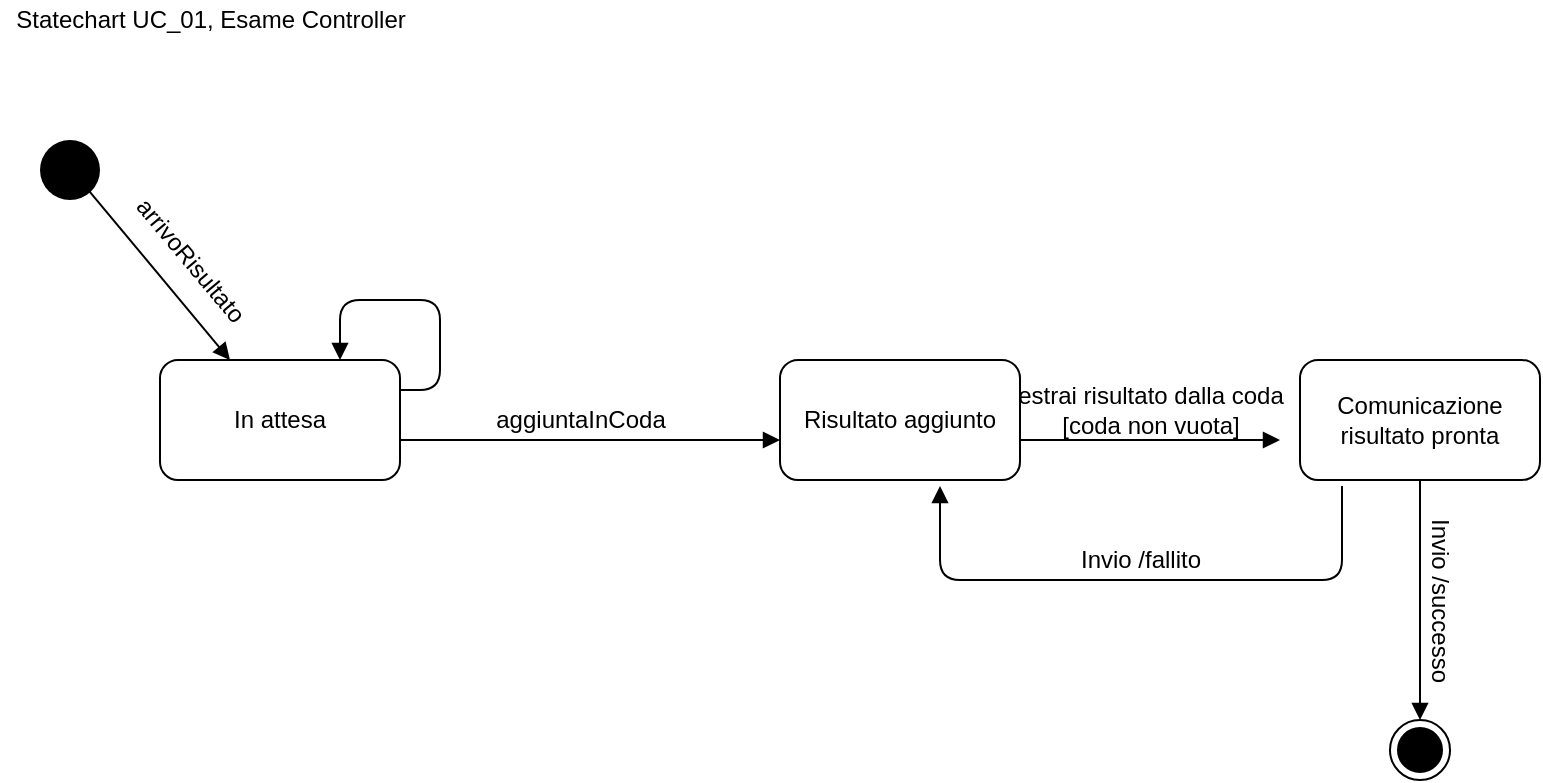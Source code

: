 <mxfile version="13.10.0" type="device"><diagram id="gZPHSzrvws8iFvNSdCjG" name="EsameController"><mxGraphModel dx="868" dy="450" grid="1" gridSize="10" guides="1" tooltips="1" connect="1" arrows="1" fold="1" page="1" pageScale="1" pageWidth="827" pageHeight="1169" math="0" shadow="0"><root><mxCell id="0"/><mxCell id="1" parent="0"/><mxCell id="1RyxTarLBpTnLWKxGgeo-5" value="Statechart UC_01, Esame Controller" style="text;html=1;align=center;verticalAlign=middle;resizable=0;points=[];autosize=1;" parent="1" vertex="1"><mxGeometry x="20" y="10" width="210" height="20" as="geometry"/></mxCell><mxCell id="pe4ycrhTlAlk2dTDBFS9-1" value="" style="ellipse;fillColor=#000000;strokeColor=none;" vertex="1" parent="1"><mxGeometry x="40" y="80" width="30" height="30" as="geometry"/></mxCell><mxCell id="pe4ycrhTlAlk2dTDBFS9-2" value="" style="html=1;verticalAlign=bottom;endArrow=block;exitX=0.667;exitY=0.667;exitDx=0;exitDy=0;exitPerimeter=0;" edge="1" parent="1" source="pe4ycrhTlAlk2dTDBFS9-1" target="pe4ycrhTlAlk2dTDBFS9-9"><mxGeometry x="0.25" y="30" width="80" relative="1" as="geometry"><mxPoint x="70" y="110" as="sourcePoint"/><mxPoint x="110" y="150" as="targetPoint"/><mxPoint as="offset"/></mxGeometry></mxCell><mxCell id="pe4ycrhTlAlk2dTDBFS9-4" value="" style="html=1;verticalAlign=bottom;endArrow=block;exitX=0.175;exitY=1.05;exitDx=0;exitDy=0;exitPerimeter=0;" edge="1" parent="1" source="pe4ycrhTlAlk2dTDBFS9-14"><mxGeometry x="0.25" y="30" width="80" relative="1" as="geometry"><mxPoint x="640" y="300" as="sourcePoint"/><mxPoint x="490" y="253" as="targetPoint"/><mxPoint as="offset"/><Array as="points"><mxPoint x="691" y="300"/><mxPoint x="490" y="300"/></Array></mxGeometry></mxCell><mxCell id="pe4ycrhTlAlk2dTDBFS9-5" value="" style="html=1;verticalAlign=bottom;endArrow=block;" edge="1" parent="1"><mxGeometry x="0.25" y="30" width="80" relative="1" as="geometry"><mxPoint x="530" y="230" as="sourcePoint"/><mxPoint x="660" y="230" as="targetPoint"/><mxPoint as="offset"/></mxGeometry></mxCell><mxCell id="pe4ycrhTlAlk2dTDBFS9-6" value="" style="html=1;verticalAlign=bottom;endArrow=block;exitX=1;exitY=0.25;exitDx=0;exitDy=0;entryX=0.75;entryY=0;entryDx=0;entryDy=0;" edge="1" parent="1" source="pe4ycrhTlAlk2dTDBFS9-9" target="pe4ycrhTlAlk2dTDBFS9-9"><mxGeometry x="0.25" y="30" width="80" relative="1" as="geometry"><mxPoint x="240" y="210" as="sourcePoint"/><mxPoint x="190" y="180" as="targetPoint"/><mxPoint as="offset"/><Array as="points"><mxPoint x="240" y="205"/><mxPoint x="240" y="160"/><mxPoint x="190" y="160"/></Array></mxGeometry></mxCell><mxCell id="pe4ycrhTlAlk2dTDBFS9-7" value="" style="html=1;verticalAlign=bottom;endArrow=block;" edge="1" parent="1"><mxGeometry x="0.25" y="30" width="80" relative="1" as="geometry"><mxPoint x="220" y="230" as="sourcePoint"/><mxPoint x="410" y="230" as="targetPoint"/><mxPoint as="offset"/></mxGeometry></mxCell><mxCell id="pe4ycrhTlAlk2dTDBFS9-9" value="In attesa" style="rounded=1;whiteSpace=wrap;html=1;" vertex="1" parent="1"><mxGeometry x="100" y="190" width="120" height="60" as="geometry"/></mxCell><mxCell id="pe4ycrhTlAlk2dTDBFS9-10" value="arrivoRisultato" style="text;html=1;align=center;verticalAlign=middle;resizable=0;points=[];autosize=1;rotation=50;" vertex="1" parent="1"><mxGeometry x="70" y="130" width="90" height="20" as="geometry"/></mxCell><mxCell id="pe4ycrhTlAlk2dTDBFS9-12" value="Risultato aggiunto" style="rounded=1;whiteSpace=wrap;html=1;" vertex="1" parent="1"><mxGeometry x="410" y="190" width="120" height="60" as="geometry"/></mxCell><mxCell id="pe4ycrhTlAlk2dTDBFS9-13" value="aggiuntaInCoda" style="text;html=1;align=center;verticalAlign=middle;resizable=0;points=[];autosize=1;" vertex="1" parent="1"><mxGeometry x="260" y="210" width="100" height="20" as="geometry"/></mxCell><mxCell id="pe4ycrhTlAlk2dTDBFS9-14" value="Comunicazione risultato pronta" style="rounded=1;whiteSpace=wrap;html=1;" vertex="1" parent="1"><mxGeometry x="670" y="190" width="120" height="60" as="geometry"/></mxCell><mxCell id="pe4ycrhTlAlk2dTDBFS9-15" value="estrai risultato dalla coda&lt;br&gt;[coda non vuota]" style="text;html=1;align=center;verticalAlign=middle;resizable=0;points=[];autosize=1;" vertex="1" parent="1"><mxGeometry x="520" y="200" width="150" height="30" as="geometry"/></mxCell><mxCell id="pe4ycrhTlAlk2dTDBFS9-16" value="Invio /fallito" style="text;html=1;align=center;verticalAlign=middle;resizable=0;points=[];autosize=1;" vertex="1" parent="1"><mxGeometry x="550" y="280" width="80" height="20" as="geometry"/></mxCell><mxCell id="pe4ycrhTlAlk2dTDBFS9-17" value="" style="html=1;verticalAlign=bottom;endArrow=block;exitX=0.5;exitY=1;exitDx=0;exitDy=0;" edge="1" parent="1" source="pe4ycrhTlAlk2dTDBFS9-14" target="pe4ycrhTlAlk2dTDBFS9-19"><mxGeometry x="0.25" y="30" width="80" relative="1" as="geometry"><mxPoint x="650" y="320" as="sourcePoint"/><mxPoint x="680" y="380" as="targetPoint"/><mxPoint as="offset"/></mxGeometry></mxCell><mxCell id="pe4ycrhTlAlk2dTDBFS9-18" value="Invio /successo" style="text;html=1;align=center;verticalAlign=middle;resizable=0;points=[];autosize=1;rotation=90;" vertex="1" parent="1"><mxGeometry x="690" y="300" width="100" height="20" as="geometry"/></mxCell><mxCell id="pe4ycrhTlAlk2dTDBFS9-19" value="" style="ellipse;html=1;shape=endState;fillColor=#000000;strokeColor=#000000;" vertex="1" parent="1"><mxGeometry x="715" y="370" width="30" height="30" as="geometry"/></mxCell></root></mxGraphModel></diagram></mxfile>